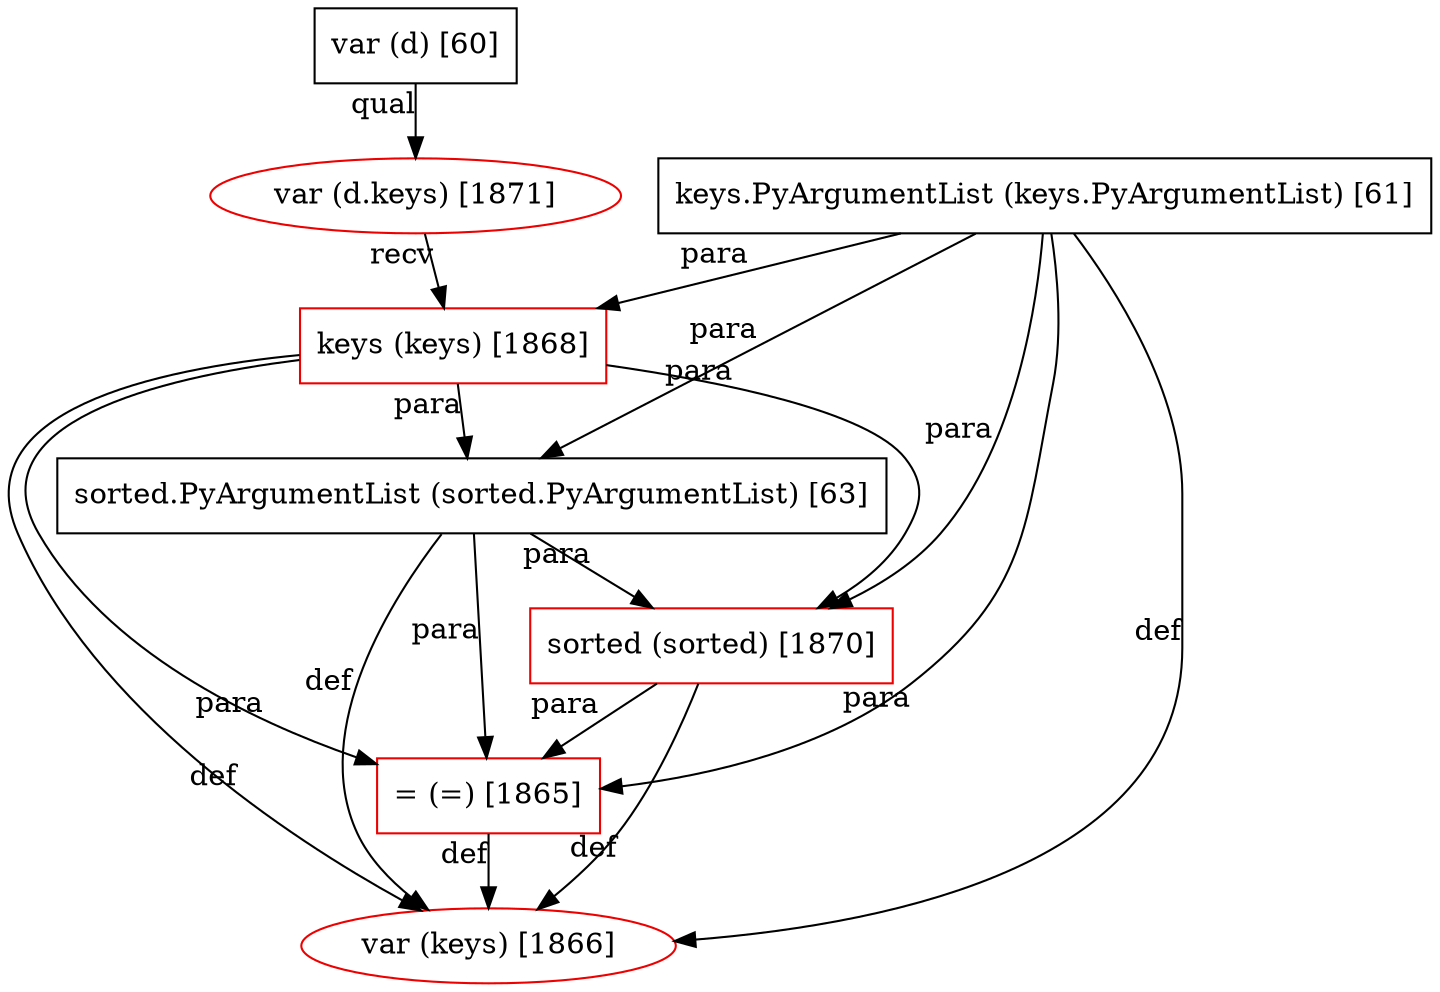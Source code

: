 digraph G {
  1868 [ metadata="" color="red2" shape="box" label="keys (keys) [1868]" ];
  1871 [ metadata="" color="red2" shape="ellipse" label="var (d.keys) [1871]" kind="variable-usage" ];
  1870 [ metadata="" color="red2" shape="box" label="sorted (sorted) [1870]" ];
  1865 [ metadata="" color="red2" shape="box" label="= (=) [1865]" ];
  1866 [ metadata="" color="red2" shape="ellipse" label="var (keys) [1866]" ];
  60 [ metadata="hanger" color="null" shape="null" label="var (d) [60]" kind="variable-usage" ];
  63 [ metadata="hanger" color="null" shape="null" label="sorted.PyArgumentList (sorted.PyArgumentList) [63]" ];
  61 [ metadata="hanger" color="null" shape="null" label="keys.PyArgumentList (keys.PyArgumentList) [61]" ];
  1868 -> 1870 [ from_closure="false" xlabel="para" ];
  1868 -> 1865 [ from_closure="true" xlabel="para" ];
  1868 -> 1866 [ from_closure="true" xlabel="def" ];
  1871 -> 1868 [ from_closure="false" xlabel="recv" ];
  1870 -> 1865 [ from_closure="false" xlabel="para" ];
  1870 -> 1866 [ from_closure="false" xlabel="def" ];
  1865 -> 1866 [ from_closure="false" xlabel="def" ];
  60 -> 1871 [ from_closure="false" xlabel="qual" ];
  1868 -> 63 [ from_closure="false" xlabel="para" ];
  63 -> 1865 [ from_closure="true" xlabel="para" ];
  63 -> 1870 [ from_closure="false" xlabel="para" ];
  63 -> 1866 [ from_closure="true" xlabel="def" ];
  61 -> 63 [ from_closure="true" xlabel="para" ];
  61 -> 1870 [ from_closure="true" xlabel="para" ];
  61 -> 1866 [ from_closure="true" xlabel="def" ];
  61 -> 1868 [ from_closure="false" xlabel="para" ];
  61 -> 1865 [ from_closure="true" xlabel="para" ];
}
